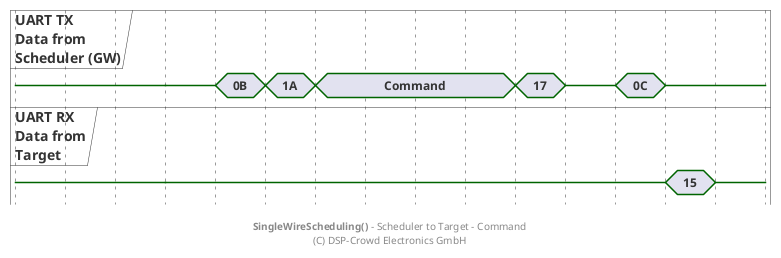 
@startuml

hide time-axis

concise "UART TX\nData from\nScheduler (GW)" as ctrl
concise "UART RX\nData from\nTarget" as tar

@0
ctrl is {-}
tar is {-}

@+60
ctrl is {-}
tar is {-}

@+20
ctrl is "0B"

@+20
ctrl is "1A"

@+20
ctrl is "Command"

@+80
ctrl is "17"

@+20
ctrl is {-}

@+20
ctrl is "0C"

@+20
ctrl is {-}
tar is "15"

@+20
tar is {-}

footer **SingleWireScheduling()** - Scheduler to Target - Command\n(C) DSP-Crowd Electronics GmbH

@enduml

